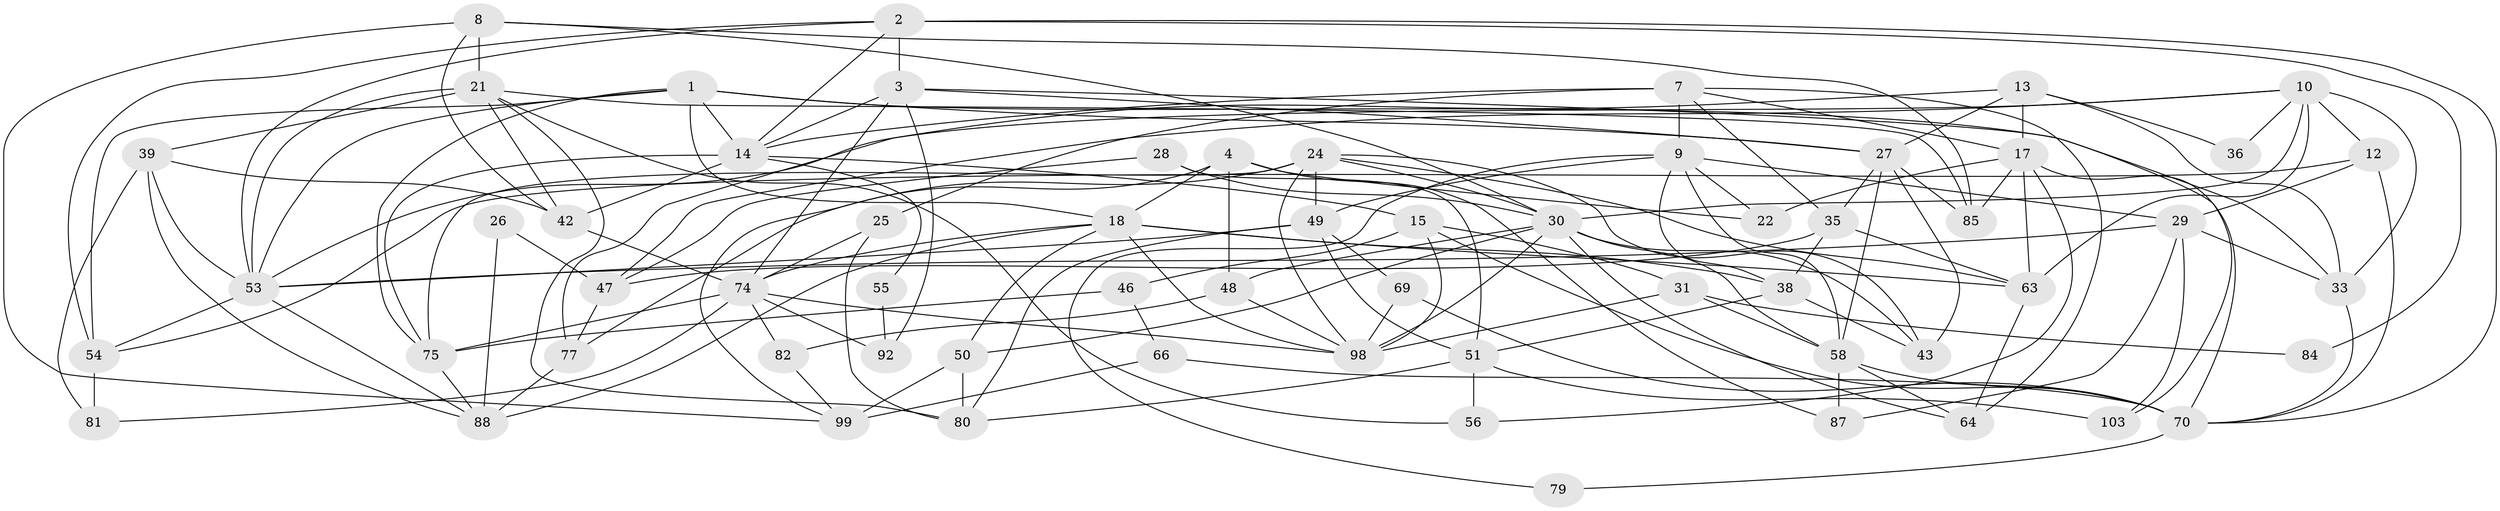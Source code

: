 // Generated by graph-tools (version 1.1) at 2025/52/02/27/25 19:52:03]
// undirected, 62 vertices, 157 edges
graph export_dot {
graph [start="1"]
  node [color=gray90,style=filled];
  1 [super="+19"];
  2 [super="+23"];
  3 [super="+6"];
  4 [super="+5"];
  7 [super="+57"];
  8 [super="+32"];
  9 [super="+11"];
  10 [super="+68"];
  12 [super="+52"];
  13 [super="+16"];
  14 [super="+45"];
  15 [super="+78"];
  17 [super="+34"];
  18 [super="+20"];
  21 [super="+41"];
  22;
  24 [super="+71"];
  25 [super="+37"];
  26 [super="+40"];
  27 [super="+67"];
  28;
  29 [super="+96"];
  30 [super="+62"];
  31;
  33 [super="+44"];
  35;
  36;
  38 [super="+65"];
  39 [super="+72"];
  42 [super="+61"];
  43;
  46;
  47 [super="+91"];
  48 [super="+59"];
  49 [super="+93"];
  50 [super="+86"];
  51 [super="+95"];
  53 [super="+60"];
  54;
  55;
  56;
  58 [super="+101"];
  63 [super="+73"];
  64 [super="+76"];
  66;
  69;
  70 [super="+83"];
  74 [super="+97"];
  75 [super="+89"];
  77 [super="+90"];
  79;
  80;
  81;
  82;
  84;
  85;
  87;
  88 [super="+94"];
  92;
  98 [super="+100"];
  99 [super="+102"];
  103;
  1 -- 54;
  1 -- 14;
  1 -- 18;
  1 -- 75;
  1 -- 53;
  1 -- 27;
  1 -- 33;
  2 -- 54;
  2 -- 84;
  2 -- 14;
  2 -- 3 [weight=2];
  2 -- 53;
  2 -- 70;
  3 -- 14;
  3 -- 103;
  3 -- 74;
  3 -- 27;
  3 -- 92;
  4 -- 48 [weight=2];
  4 -- 99;
  4 -- 22;
  4 -- 87;
  4 -- 18;
  7 -- 9 [weight=2];
  7 -- 35;
  7 -- 25;
  7 -- 17;
  7 -- 14;
  7 -- 64;
  8 -- 30;
  8 -- 42;
  8 -- 85;
  8 -- 21;
  8 -- 99;
  9 -- 22;
  9 -- 79;
  9 -- 29;
  9 -- 49;
  9 -- 38;
  9 -- 58;
  10 -- 33 [weight=2];
  10 -- 63;
  10 -- 53;
  10 -- 36;
  10 -- 30;
  10 -- 47;
  10 -- 12;
  12 -- 29;
  12 -- 54;
  12 -- 70;
  13 -- 36;
  13 -- 17;
  13 -- 33;
  13 -- 27;
  13 -- 77;
  14 -- 55;
  14 -- 15;
  14 -- 75;
  14 -- 42;
  15 -- 98;
  15 -- 46;
  15 -- 70;
  15 -- 31;
  17 -- 70;
  17 -- 85;
  17 -- 22;
  17 -- 56;
  17 -- 63;
  18 -- 74;
  18 -- 88;
  18 -- 38;
  18 -- 98;
  18 -- 50;
  18 -- 63;
  21 -- 42;
  21 -- 80;
  21 -- 85;
  21 -- 56;
  21 -- 53;
  21 -- 39;
  24 -- 75;
  24 -- 30;
  24 -- 49;
  24 -- 98;
  24 -- 43;
  24 -- 63;
  24 -- 77;
  25 -- 80;
  25 -- 74;
  26 -- 88 [weight=2];
  26 -- 47;
  27 -- 43;
  27 -- 35;
  27 -- 85;
  27 -- 58;
  28 -- 30;
  28 -- 47;
  28 -- 51;
  29 -- 33;
  29 -- 103;
  29 -- 87;
  29 -- 53;
  30 -- 48;
  30 -- 58;
  30 -- 43;
  30 -- 98;
  30 -- 50;
  30 -- 64;
  31 -- 58;
  31 -- 84;
  31 -- 98;
  33 -- 70;
  35 -- 47;
  35 -- 63;
  35 -- 38;
  38 -- 43;
  38 -- 51;
  39 -- 53;
  39 -- 81;
  39 -- 88;
  39 -- 42;
  42 -- 74;
  46 -- 66;
  46 -- 75;
  47 -- 77;
  48 -- 82;
  48 -- 98;
  49 -- 69;
  49 -- 51;
  49 -- 53;
  49 -- 80;
  50 -- 99 [weight=2];
  50 -- 80;
  51 -- 80;
  51 -- 103;
  51 -- 56;
  53 -- 54;
  53 -- 88;
  54 -- 81;
  55 -- 92;
  58 -- 64;
  58 -- 87;
  58 -- 70;
  63 -- 64;
  66 -- 70;
  66 -- 99;
  69 -- 70;
  69 -- 98;
  70 -- 79;
  74 -- 81;
  74 -- 82;
  74 -- 75;
  74 -- 92;
  74 -- 98;
  75 -- 88;
  77 -- 88;
  82 -- 99;
}
